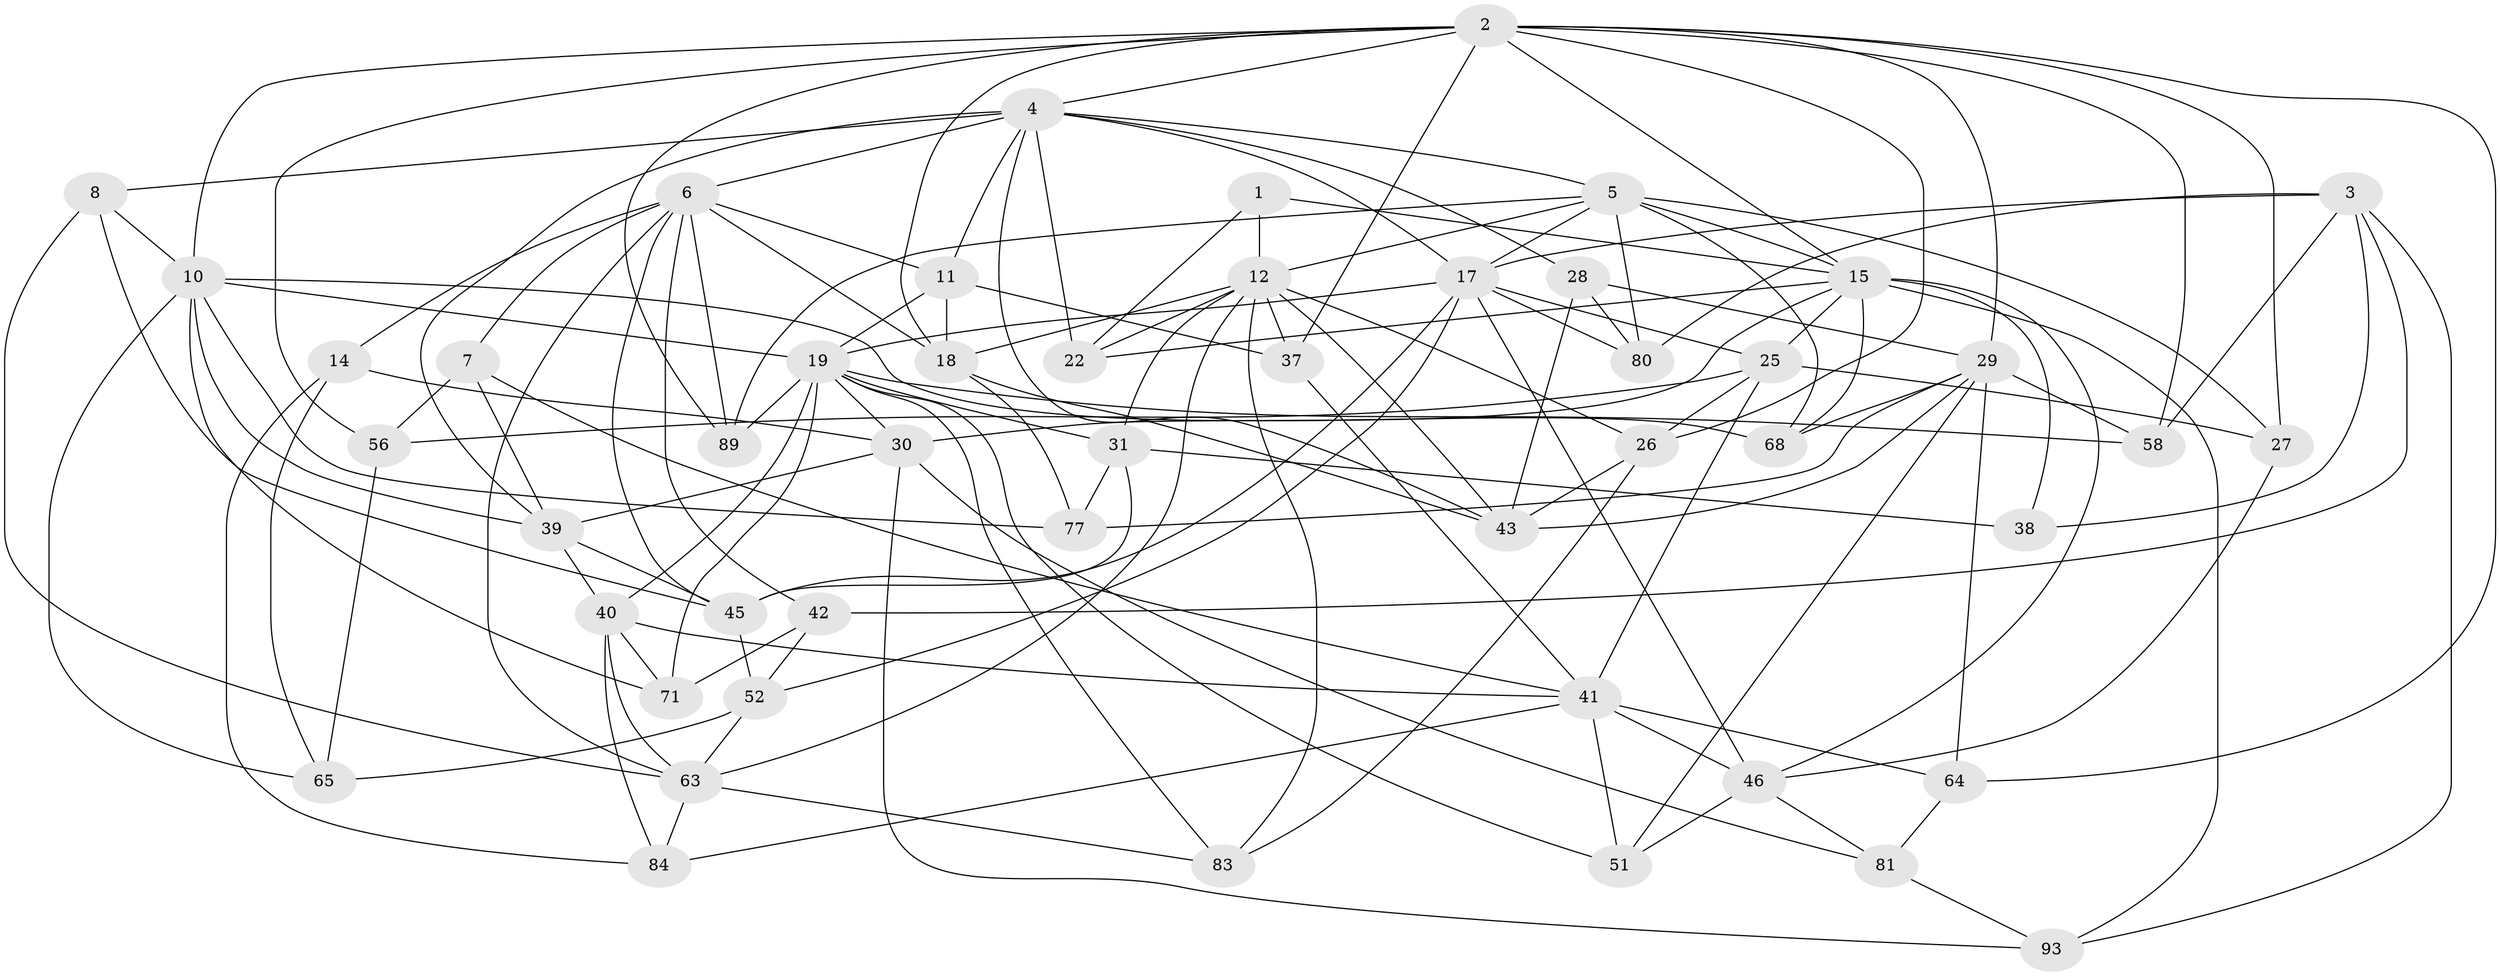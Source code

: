 // original degree distribution, {4: 1.0}
// Generated by graph-tools (version 1.1) at 2025/16/03/09/25 04:16:40]
// undirected, 49 vertices, 139 edges
graph export_dot {
graph [start="1"]
  node [color=gray90,style=filled];
  1;
  2 [super="+36+9"];
  3 [super="+44"];
  4 [super="+35+48"];
  5 [super="+16"];
  6 [super="+32+60+62"];
  7;
  8;
  10 [super="+55+13"];
  11 [super="+23"];
  12 [super="+49+33"];
  14;
  15 [super="+24+95"];
  17 [super="+21"];
  18 [super="+87"];
  19 [super="+66+72+34"];
  22;
  25 [super="+75"];
  26 [super="+78"];
  27;
  28;
  29 [super="+59+47"];
  30 [super="+96"];
  31 [super="+67"];
  37;
  38;
  39 [super="+82"];
  40 [super="+69"];
  41 [super="+54"];
  42;
  43 [super="+85"];
  45 [super="+57"];
  46 [super="+94"];
  51;
  52 [super="+73"];
  56;
  58;
  63 [super="+76+74"];
  64;
  65;
  68;
  71;
  77;
  80;
  81;
  83;
  84;
  89;
  93;
  1 -- 22;
  1 -- 12 [weight=2];
  1 -- 15;
  2 -- 27;
  2 -- 29;
  2 -- 64;
  2 -- 89;
  2 -- 58;
  2 -- 4;
  2 -- 37;
  2 -- 10;
  2 -- 15;
  2 -- 18;
  2 -- 56;
  2 -- 26;
  3 -- 58;
  3 -- 38;
  3 -- 93;
  3 -- 80;
  3 -- 17;
  3 -- 42;
  4 -- 39;
  4 -- 17 [weight=2];
  4 -- 6 [weight=2];
  4 -- 22;
  4 -- 8;
  4 -- 43;
  4 -- 11;
  4 -- 28;
  4 -- 5;
  5 -- 27;
  5 -- 12;
  5 -- 80;
  5 -- 17;
  5 -- 68;
  5 -- 89;
  5 -- 15;
  6 -- 89;
  6 -- 42;
  6 -- 14;
  6 -- 18;
  6 -- 11;
  6 -- 63;
  6 -- 7;
  6 -- 45;
  7 -- 41;
  7 -- 56;
  7 -- 39;
  8 -- 45;
  8 -- 63;
  8 -- 10;
  10 -- 68;
  10 -- 39;
  10 -- 65;
  10 -- 77;
  10 -- 71;
  10 -- 19;
  11 -- 37;
  11 -- 19 [weight=2];
  11 -- 18;
  12 -- 22;
  12 -- 26 [weight=2];
  12 -- 18;
  12 -- 83;
  12 -- 37;
  12 -- 43;
  12 -- 31;
  12 -- 63;
  14 -- 65;
  14 -- 84;
  14 -- 30;
  15 -- 22;
  15 -- 68;
  15 -- 25;
  15 -- 93;
  15 -- 30;
  15 -- 46;
  15 -- 38;
  17 -- 25;
  17 -- 45;
  17 -- 46;
  17 -- 80;
  17 -- 52;
  17 -- 19;
  18 -- 43;
  18 -- 77;
  19 -- 51;
  19 -- 58;
  19 -- 31;
  19 -- 30;
  19 -- 71;
  19 -- 83;
  19 -- 40;
  19 -- 89;
  25 -- 27;
  25 -- 56;
  25 -- 26;
  25 -- 41;
  26 -- 83;
  26 -- 43;
  27 -- 46;
  28 -- 80;
  28 -- 43;
  28 -- 29;
  29 -- 58;
  29 -- 64;
  29 -- 43;
  29 -- 51;
  29 -- 77;
  29 -- 68;
  30 -- 39;
  30 -- 81;
  30 -- 93;
  31 -- 77;
  31 -- 38 [weight=2];
  31 -- 45;
  37 -- 41;
  39 -- 45;
  39 -- 40;
  40 -- 71;
  40 -- 63;
  40 -- 41;
  40 -- 84;
  41 -- 51;
  41 -- 64;
  41 -- 84;
  41 -- 46;
  42 -- 71;
  42 -- 52;
  45 -- 52;
  46 -- 81;
  46 -- 51;
  52 -- 65;
  52 -- 63 [weight=2];
  56 -- 65;
  63 -- 83;
  63 -- 84;
  64 -- 81;
  81 -- 93;
}
